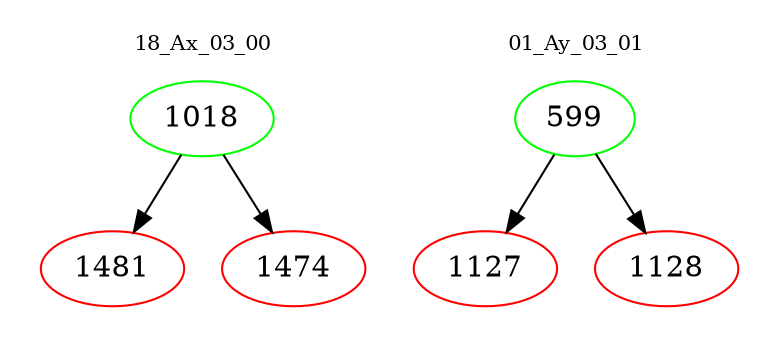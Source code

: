 digraph{
subgraph cluster_0 {
color = white
label = "18_Ax_03_00";
fontsize=10;
T0_1018 [label="1018", color="green"]
T0_1018 -> T0_1481 [color="black"]
T0_1481 [label="1481", color="red"]
T0_1018 -> T0_1474 [color="black"]
T0_1474 [label="1474", color="red"]
}
subgraph cluster_1 {
color = white
label = "01_Ay_03_01";
fontsize=10;
T1_599 [label="599", color="green"]
T1_599 -> T1_1127 [color="black"]
T1_1127 [label="1127", color="red"]
T1_599 -> T1_1128 [color="black"]
T1_1128 [label="1128", color="red"]
}
}
